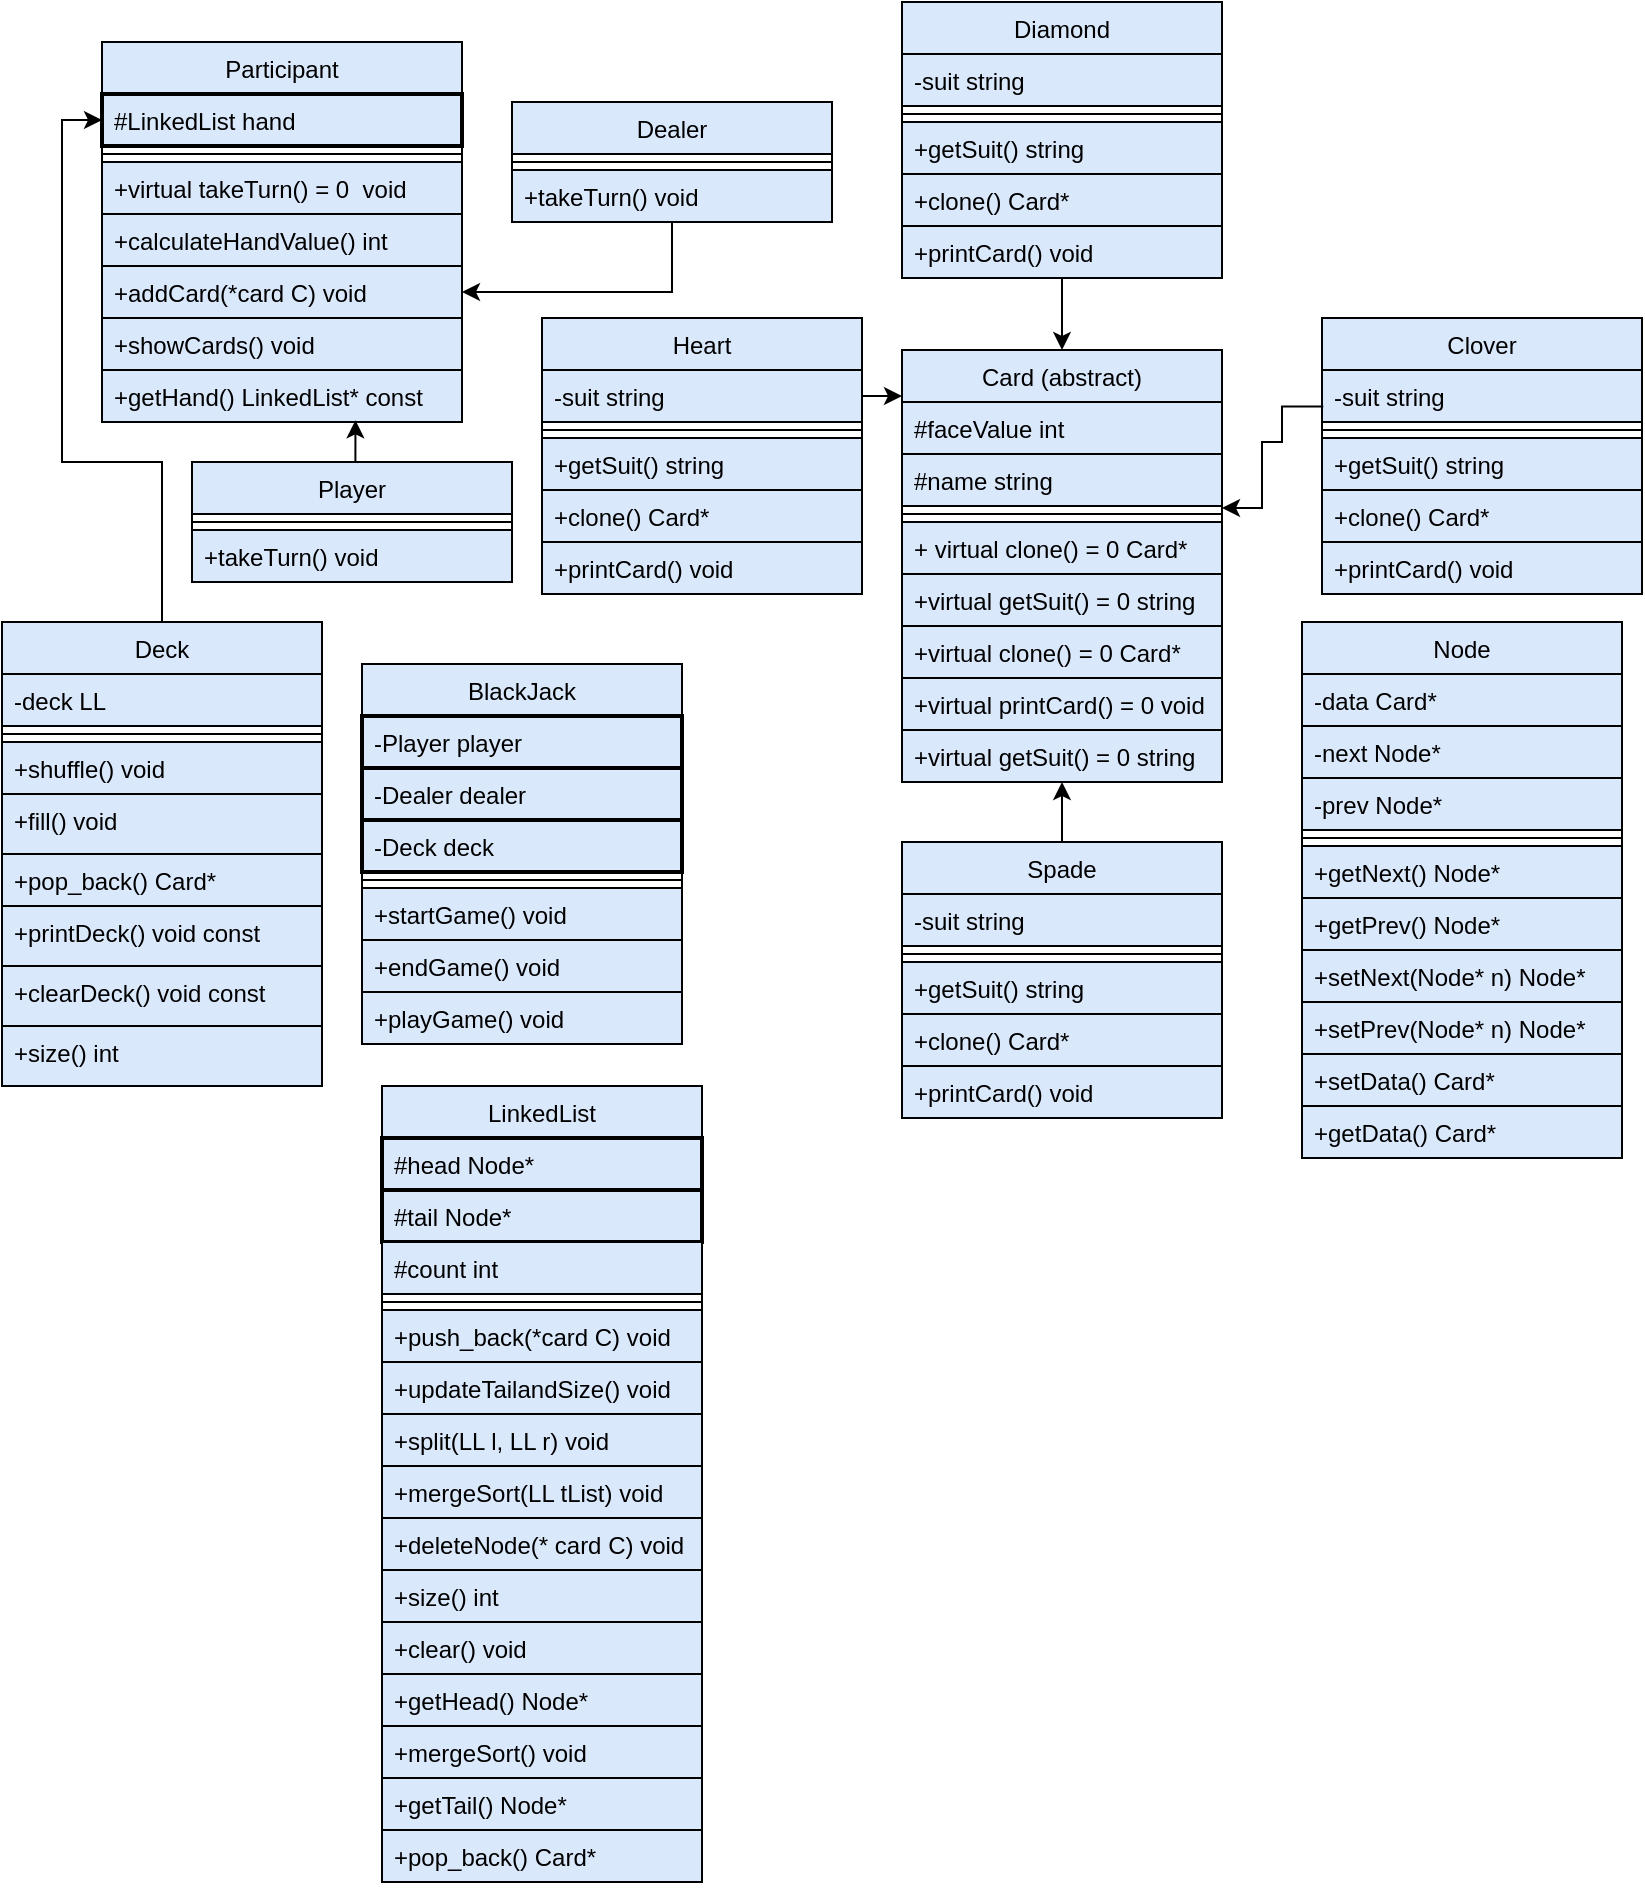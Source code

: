 <mxfile version="26.2.15">
  <diagram name="Page-1" id="WkB5He17E8ziCNAKNbA3">
    <mxGraphModel dx="1004" dy="651" grid="1" gridSize="10" guides="1" tooltips="1" connect="1" arrows="1" fold="1" page="1" pageScale="1" pageWidth="850" pageHeight="1100" math="0" shadow="0">
      <root>
        <mxCell id="0" />
        <mxCell id="1" parent="0" />
        <mxCell id="HC3jhetJVY9kxmaRfPol-1" value="Card (abstract)" style="swimlane;fontStyle=0;align=center;verticalAlign=top;childLayout=stackLayout;horizontal=1;startSize=26;horizontalStack=0;resizeParent=1;resizeLast=0;collapsible=1;marginBottom=0;rounded=0;shadow=0;strokeWidth=1;fillColor=#dae8fc;strokeColor=#000000;" parent="1" vertex="1">
          <mxGeometry x="460" y="184" width="160" height="216" as="geometry">
            <mxRectangle x="460" y="140" width="160" height="26" as="alternateBounds" />
          </mxGeometry>
        </mxCell>
        <mxCell id="HC3jhetJVY9kxmaRfPol-2" value="#faceValue int" style="text;align=left;verticalAlign=top;spacingLeft=4;spacingRight=4;overflow=hidden;rotatable=0;points=[[0,0.5],[1,0.5]];portConstraint=eastwest;fillColor=#dae8fc;strokeColor=#000000;" parent="HC3jhetJVY9kxmaRfPol-1" vertex="1">
          <mxGeometry y="26" width="160" height="26" as="geometry" />
        </mxCell>
        <mxCell id="HC3jhetJVY9kxmaRfPol-3" value="#name string" style="text;align=left;verticalAlign=top;spacingLeft=4;spacingRight=4;overflow=hidden;rotatable=0;points=[[0,0.5],[1,0.5]];portConstraint=eastwest;fillColor=#dae8fc;strokeColor=#000000;" parent="HC3jhetJVY9kxmaRfPol-1" vertex="1">
          <mxGeometry y="52" width="160" height="26" as="geometry" />
        </mxCell>
        <mxCell id="HC3jhetJVY9kxmaRfPol-4" value="" style="line;html=1;strokeWidth=1;align=left;verticalAlign=middle;spacingTop=-1;spacingLeft=3;spacingRight=3;rotatable=0;labelPosition=right;points=[];portConstraint=eastwest;fillColor=#dae8fc;strokeColor=#000000;" parent="HC3jhetJVY9kxmaRfPol-1" vertex="1">
          <mxGeometry y="78" width="160" height="8" as="geometry" />
        </mxCell>
        <mxCell id="HC3jhetJVY9kxmaRfPol-5" value="+ virtual clone() = 0 Card*" style="text;align=left;verticalAlign=top;spacingLeft=4;spacingRight=4;overflow=hidden;rotatable=0;points=[[0,0.5],[1,0.5]];portConstraint=eastwest;fontStyle=0;fillColor=#dae8fc;strokeColor=#000000;" parent="HC3jhetJVY9kxmaRfPol-1" vertex="1">
          <mxGeometry y="86" width="160" height="26" as="geometry" />
        </mxCell>
        <mxCell id="HC3jhetJVY9kxmaRfPol-6" value="+virtual getSuit() = 0 string" style="text;align=left;verticalAlign=top;spacingLeft=4;spacingRight=4;overflow=hidden;rotatable=0;points=[[0,0.5],[1,0.5]];portConstraint=eastwest;fillColor=#dae8fc;strokeColor=#000000;" parent="HC3jhetJVY9kxmaRfPol-1" vertex="1">
          <mxGeometry y="112" width="160" height="26" as="geometry" />
        </mxCell>
        <mxCell id="VrM8jzCMI9ERID8hdB8--4" value="+virtual clone() = 0 Card* " style="text;align=left;verticalAlign=top;spacingLeft=4;spacingRight=4;overflow=hidden;rotatable=0;points=[[0,0.5],[1,0.5]];portConstraint=eastwest;fillColor=#dae8fc;strokeColor=#000000;" vertex="1" parent="HC3jhetJVY9kxmaRfPol-1">
          <mxGeometry y="138" width="160" height="26" as="geometry" />
        </mxCell>
        <mxCell id="VrM8jzCMI9ERID8hdB8--6" value="+virtual printCard() = 0 void" style="text;align=left;verticalAlign=top;spacingLeft=4;spacingRight=4;overflow=hidden;rotatable=0;points=[[0,0.5],[1,0.5]];portConstraint=eastwest;fillColor=#dae8fc;strokeColor=#000000;" vertex="1" parent="HC3jhetJVY9kxmaRfPol-1">
          <mxGeometry y="164" width="160" height="26" as="geometry" />
        </mxCell>
        <mxCell id="VrM8jzCMI9ERID8hdB8--5" value="+virtual getSuit() = 0 string" style="text;align=left;verticalAlign=top;spacingLeft=4;spacingRight=4;overflow=hidden;rotatable=0;points=[[0,0.5],[1,0.5]];portConstraint=eastwest;fillColor=#dae8fc;strokeColor=#000000;" vertex="1" parent="HC3jhetJVY9kxmaRfPol-1">
          <mxGeometry y="190" width="160" height="26" as="geometry" />
        </mxCell>
        <mxCell id="HC3jhetJVY9kxmaRfPol-7" style="edgeStyle=orthogonalEdgeStyle;rounded=0;orthogonalLoop=1;jettySize=auto;html=1;exitX=0.5;exitY=0;exitDx=0;exitDy=0;entryX=0.5;entryY=1;entryDx=0;entryDy=0;fillColor=#dae8fc;strokeColor=#000000;" parent="1" source="HC3jhetJVY9kxmaRfPol-8" target="HC3jhetJVY9kxmaRfPol-1" edge="1">
          <mxGeometry relative="1" as="geometry" />
        </mxCell>
        <mxCell id="HC3jhetJVY9kxmaRfPol-8" value="Spade" style="swimlane;fontStyle=0;align=center;verticalAlign=top;childLayout=stackLayout;horizontal=1;startSize=26;horizontalStack=0;resizeParent=1;resizeLast=0;collapsible=1;marginBottom=0;rounded=0;shadow=0;strokeWidth=1;fillColor=#dae8fc;strokeColor=#000000;" parent="1" vertex="1">
          <mxGeometry x="460" y="430" width="160" height="138" as="geometry">
            <mxRectangle x="460" y="494" width="160" height="26" as="alternateBounds" />
          </mxGeometry>
        </mxCell>
        <mxCell id="HC3jhetJVY9kxmaRfPol-9" value="-suit string" style="text;align=left;verticalAlign=top;spacingLeft=4;spacingRight=4;overflow=hidden;rotatable=0;points=[[0,0.5],[1,0.5]];portConstraint=eastwest;fillColor=#dae8fc;strokeColor=#000000;" parent="HC3jhetJVY9kxmaRfPol-8" vertex="1">
          <mxGeometry y="26" width="160" height="26" as="geometry" />
        </mxCell>
        <mxCell id="HC3jhetJVY9kxmaRfPol-10" value="" style="line;html=1;strokeWidth=1;align=left;verticalAlign=middle;spacingTop=-1;spacingLeft=3;spacingRight=3;rotatable=0;labelPosition=right;points=[];portConstraint=eastwest;fillColor=#dae8fc;strokeColor=#000000;" parent="HC3jhetJVY9kxmaRfPol-8" vertex="1">
          <mxGeometry y="52" width="160" height="8" as="geometry" />
        </mxCell>
        <mxCell id="HC3jhetJVY9kxmaRfPol-11" value="+getSuit() string" style="text;align=left;verticalAlign=top;spacingLeft=4;spacingRight=4;overflow=hidden;rotatable=0;points=[[0,0.5],[1,0.5]];portConstraint=eastwest;fontStyle=0;fillColor=#dae8fc;strokeColor=#000000;" parent="HC3jhetJVY9kxmaRfPol-8" vertex="1">
          <mxGeometry y="60" width="160" height="26" as="geometry" />
        </mxCell>
        <mxCell id="HC3jhetJVY9kxmaRfPol-82" value="+clone() Card*" style="text;align=left;verticalAlign=top;spacingLeft=4;spacingRight=4;overflow=hidden;rotatable=0;points=[[0,0.5],[1,0.5]];portConstraint=eastwest;fontStyle=0;fillColor=#dae8fc;strokeColor=#000000;" parent="HC3jhetJVY9kxmaRfPol-8" vertex="1">
          <mxGeometry y="86" width="160" height="26" as="geometry" />
        </mxCell>
        <mxCell id="VrM8jzCMI9ERID8hdB8--10" value="+printCard() void" style="text;align=left;verticalAlign=top;spacingLeft=4;spacingRight=4;overflow=hidden;rotatable=0;points=[[0,0.5],[1,0.5]];portConstraint=eastwest;fontStyle=0;fillColor=#dae8fc;strokeColor=#000000;" vertex="1" parent="HC3jhetJVY9kxmaRfPol-8">
          <mxGeometry y="112" width="160" height="26" as="geometry" />
        </mxCell>
        <mxCell id="HC3jhetJVY9kxmaRfPol-12" value="Heart" style="swimlane;fontStyle=0;align=center;verticalAlign=top;childLayout=stackLayout;horizontal=1;startSize=26;horizontalStack=0;resizeParent=1;resizeLast=0;collapsible=1;marginBottom=0;rounded=0;shadow=0;strokeWidth=1;fillColor=#dae8fc;strokeColor=#000000;" parent="1" vertex="1">
          <mxGeometry x="280" y="168" width="160" height="138" as="geometry">
            <mxRectangle x="280" y="168" width="160" height="26" as="alternateBounds" />
          </mxGeometry>
        </mxCell>
        <mxCell id="HC3jhetJVY9kxmaRfPol-13" style="edgeStyle=orthogonalEdgeStyle;rounded=0;orthogonalLoop=1;jettySize=auto;html=1;exitX=1;exitY=0.5;exitDx=0;exitDy=0;fillColor=#dae8fc;strokeColor=#000000;" parent="HC3jhetJVY9kxmaRfPol-12" source="HC3jhetJVY9kxmaRfPol-14" edge="1">
          <mxGeometry relative="1" as="geometry">
            <mxPoint x="180.0" y="38.917" as="targetPoint" />
          </mxGeometry>
        </mxCell>
        <mxCell id="HC3jhetJVY9kxmaRfPol-14" value="-suit string" style="text;align=left;verticalAlign=top;spacingLeft=4;spacingRight=4;overflow=hidden;rotatable=0;points=[[0,0.5],[1,0.5]];portConstraint=eastwest;fillColor=#dae8fc;strokeColor=#000000;" parent="HC3jhetJVY9kxmaRfPol-12" vertex="1">
          <mxGeometry y="26" width="160" height="26" as="geometry" />
        </mxCell>
        <mxCell id="HC3jhetJVY9kxmaRfPol-15" value="" style="line;html=1;strokeWidth=1;align=left;verticalAlign=middle;spacingTop=-1;spacingLeft=3;spacingRight=3;rotatable=0;labelPosition=right;points=[];portConstraint=eastwest;fillColor=#dae8fc;strokeColor=#000000;" parent="HC3jhetJVY9kxmaRfPol-12" vertex="1">
          <mxGeometry y="52" width="160" height="8" as="geometry" />
        </mxCell>
        <mxCell id="HC3jhetJVY9kxmaRfPol-16" value="+getSuit() string" style="text;align=left;verticalAlign=top;spacingLeft=4;spacingRight=4;overflow=hidden;rotatable=0;points=[[0,0.5],[1,0.5]];portConstraint=eastwest;fontStyle=0;fillColor=#dae8fc;strokeColor=#000000;" parent="HC3jhetJVY9kxmaRfPol-12" vertex="1">
          <mxGeometry y="60" width="160" height="26" as="geometry" />
        </mxCell>
        <mxCell id="HC3jhetJVY9kxmaRfPol-17" value="+clone() Card*" style="text;align=left;verticalAlign=top;spacingLeft=4;spacingRight=4;overflow=hidden;rotatable=0;points=[[0,0.5],[1,0.5]];portConstraint=eastwest;fontStyle=0;fillColor=#dae8fc;strokeColor=#000000;" parent="HC3jhetJVY9kxmaRfPol-12" vertex="1">
          <mxGeometry y="86" width="160" height="26" as="geometry" />
        </mxCell>
        <mxCell id="VrM8jzCMI9ERID8hdB8--9" value="+printCard() void" style="text;align=left;verticalAlign=top;spacingLeft=4;spacingRight=4;overflow=hidden;rotatable=0;points=[[0,0.5],[1,0.5]];portConstraint=eastwest;fontStyle=0;fillColor=#dae8fc;strokeColor=#000000;" vertex="1" parent="HC3jhetJVY9kxmaRfPol-12">
          <mxGeometry y="112" width="160" height="26" as="geometry" />
        </mxCell>
        <mxCell id="HC3jhetJVY9kxmaRfPol-18" value="Clover" style="swimlane;fontStyle=0;align=center;verticalAlign=top;childLayout=stackLayout;horizontal=1;startSize=26;horizontalStack=0;resizeParent=1;resizeLast=0;collapsible=1;marginBottom=0;rounded=0;shadow=0;strokeWidth=1;fillColor=#dae8fc;strokeColor=#000000;" parent="1" vertex="1">
          <mxGeometry x="670" y="168" width="160" height="138" as="geometry">
            <mxRectangle x="670" y="168" width="160" height="26" as="alternateBounds" />
          </mxGeometry>
        </mxCell>
        <mxCell id="HC3jhetJVY9kxmaRfPol-19" value="-suit string" style="text;align=left;verticalAlign=top;spacingLeft=4;spacingRight=4;overflow=hidden;rotatable=0;points=[[0,0.5],[1,0.5]];portConstraint=eastwest;fillColor=#dae8fc;strokeColor=#000000;" parent="HC3jhetJVY9kxmaRfPol-18" vertex="1">
          <mxGeometry y="26" width="160" height="26" as="geometry" />
        </mxCell>
        <mxCell id="HC3jhetJVY9kxmaRfPol-20" value="" style="line;html=1;strokeWidth=1;align=left;verticalAlign=middle;spacingTop=-1;spacingLeft=3;spacingRight=3;rotatable=0;labelPosition=right;points=[];portConstraint=eastwest;fillColor=#dae8fc;strokeColor=#000000;" parent="HC3jhetJVY9kxmaRfPol-18" vertex="1">
          <mxGeometry y="52" width="160" height="8" as="geometry" />
        </mxCell>
        <mxCell id="HC3jhetJVY9kxmaRfPol-21" value="+getSuit() string" style="text;align=left;verticalAlign=top;spacingLeft=4;spacingRight=4;overflow=hidden;rotatable=0;points=[[0,0.5],[1,0.5]];portConstraint=eastwest;fontStyle=0;fillColor=#dae8fc;strokeColor=#000000;" parent="HC3jhetJVY9kxmaRfPol-18" vertex="1">
          <mxGeometry y="60" width="160" height="26" as="geometry" />
        </mxCell>
        <mxCell id="HC3jhetJVY9kxmaRfPol-81" value="+clone() Card*" style="text;align=left;verticalAlign=top;spacingLeft=4;spacingRight=4;overflow=hidden;rotatable=0;points=[[0,0.5],[1,0.5]];portConstraint=eastwest;fontStyle=0;fillColor=#dae8fc;strokeColor=#000000;" parent="HC3jhetJVY9kxmaRfPol-18" vertex="1">
          <mxGeometry y="86" width="160" height="26" as="geometry" />
        </mxCell>
        <mxCell id="VrM8jzCMI9ERID8hdB8--7" value="+printCard() void" style="text;align=left;verticalAlign=top;spacingLeft=4;spacingRight=4;overflow=hidden;rotatable=0;points=[[0,0.5],[1,0.5]];portConstraint=eastwest;fontStyle=0;fillColor=#dae8fc;strokeColor=#000000;" vertex="1" parent="HC3jhetJVY9kxmaRfPol-18">
          <mxGeometry y="112" width="160" height="26" as="geometry" />
        </mxCell>
        <mxCell id="HC3jhetJVY9kxmaRfPol-22" style="edgeStyle=orthogonalEdgeStyle;rounded=0;orthogonalLoop=1;jettySize=auto;html=1;exitX=0.5;exitY=1;exitDx=0;exitDy=0;entryX=0.5;entryY=0;entryDx=0;entryDy=0;fillColor=#dae8fc;strokeColor=#000000;" parent="1" source="HC3jhetJVY9kxmaRfPol-23" target="HC3jhetJVY9kxmaRfPol-1" edge="1">
          <mxGeometry relative="1" as="geometry" />
        </mxCell>
        <mxCell id="HC3jhetJVY9kxmaRfPol-23" value="Diamond" style="swimlane;fontStyle=0;align=center;verticalAlign=top;childLayout=stackLayout;horizontal=1;startSize=26;horizontalStack=0;resizeParent=1;resizeLast=0;collapsible=1;marginBottom=0;rounded=0;shadow=0;strokeWidth=1;fillColor=#dae8fc;strokeColor=#000000;" parent="1" vertex="1">
          <mxGeometry x="460" y="10" width="160" height="138" as="geometry">
            <mxRectangle x="130" y="380" width="160" height="26" as="alternateBounds" />
          </mxGeometry>
        </mxCell>
        <mxCell id="HC3jhetJVY9kxmaRfPol-24" value="-suit string" style="text;align=left;verticalAlign=top;spacingLeft=4;spacingRight=4;overflow=hidden;rotatable=0;points=[[0,0.5],[1,0.5]];portConstraint=eastwest;fillColor=#dae8fc;strokeColor=#000000;" parent="HC3jhetJVY9kxmaRfPol-23" vertex="1">
          <mxGeometry y="26" width="160" height="26" as="geometry" />
        </mxCell>
        <mxCell id="HC3jhetJVY9kxmaRfPol-25" value="" style="line;html=1;strokeWidth=1;align=left;verticalAlign=middle;spacingTop=-1;spacingLeft=3;spacingRight=3;rotatable=0;labelPosition=right;points=[];portConstraint=eastwest;fillColor=#dae8fc;strokeColor=#000000;" parent="HC3jhetJVY9kxmaRfPol-23" vertex="1">
          <mxGeometry y="52" width="160" height="8" as="geometry" />
        </mxCell>
        <mxCell id="HC3jhetJVY9kxmaRfPol-26" value="+getSuit() string" style="text;align=left;verticalAlign=top;spacingLeft=4;spacingRight=4;overflow=hidden;rotatable=0;points=[[0,0.5],[1,0.5]];portConstraint=eastwest;fontStyle=0;fillColor=#dae8fc;strokeColor=#000000;" parent="HC3jhetJVY9kxmaRfPol-23" vertex="1">
          <mxGeometry y="60" width="160" height="26" as="geometry" />
        </mxCell>
        <mxCell id="HC3jhetJVY9kxmaRfPol-83" value="+clone() Card*" style="text;align=left;verticalAlign=top;spacingLeft=4;spacingRight=4;overflow=hidden;rotatable=0;points=[[0,0.5],[1,0.5]];portConstraint=eastwest;fontStyle=0;fillColor=#dae8fc;strokeColor=#000000;" parent="HC3jhetJVY9kxmaRfPol-23" vertex="1">
          <mxGeometry y="86" width="160" height="26" as="geometry" />
        </mxCell>
        <mxCell id="VrM8jzCMI9ERID8hdB8--8" value="+printCard() void" style="text;align=left;verticalAlign=top;spacingLeft=4;spacingRight=4;overflow=hidden;rotatable=0;points=[[0,0.5],[1,0.5]];portConstraint=eastwest;fontStyle=0;fillColor=#dae8fc;strokeColor=#000000;" vertex="1" parent="HC3jhetJVY9kxmaRfPol-23">
          <mxGeometry y="112" width="160" height="26" as="geometry" />
        </mxCell>
        <mxCell id="HC3jhetJVY9kxmaRfPol-27" style="edgeStyle=orthogonalEdgeStyle;rounded=0;orthogonalLoop=1;jettySize=auto;html=1;entryX=1;entryY=0.125;entryDx=0;entryDy=0;entryPerimeter=0;fillColor=#dae8fc;strokeColor=#000000;exitX=0.004;exitY=0.702;exitDx=0;exitDy=0;exitPerimeter=0;" parent="1" source="HC3jhetJVY9kxmaRfPol-19" target="HC3jhetJVY9kxmaRfPol-4" edge="1">
          <mxGeometry relative="1" as="geometry">
            <Array as="points">
              <mxPoint x="650" y="212" />
              <mxPoint x="650" y="230" />
              <mxPoint x="640" y="230" />
              <mxPoint x="640" y="263" />
            </Array>
          </mxGeometry>
        </mxCell>
        <mxCell id="HC3jhetJVY9kxmaRfPol-28" value="Node" style="swimlane;fontStyle=0;align=center;verticalAlign=top;childLayout=stackLayout;horizontal=1;startSize=26;horizontalStack=0;resizeParent=1;resizeLast=0;collapsible=1;marginBottom=0;rounded=0;shadow=0;strokeWidth=1;fillColor=#dae8fc;strokeColor=#000000;" parent="1" vertex="1">
          <mxGeometry x="660" y="320" width="160" height="268" as="geometry">
            <mxRectangle x="660" y="320" width="160" height="26" as="alternateBounds" />
          </mxGeometry>
        </mxCell>
        <mxCell id="HC3jhetJVY9kxmaRfPol-29" value="-data Card*" style="text;align=left;verticalAlign=top;spacingLeft=4;spacingRight=4;overflow=hidden;rotatable=0;points=[[0,0.5],[1,0.5]];portConstraint=eastwest;fillColor=#dae8fc;strokeColor=#000000;" parent="HC3jhetJVY9kxmaRfPol-28" vertex="1">
          <mxGeometry y="26" width="160" height="26" as="geometry" />
        </mxCell>
        <mxCell id="HC3jhetJVY9kxmaRfPol-30" value="-next Node*" style="text;align=left;verticalAlign=top;spacingLeft=4;spacingRight=4;overflow=hidden;rotatable=0;points=[[0,0.5],[1,0.5]];portConstraint=eastwest;fillColor=#dae8fc;strokeColor=#000000;" parent="HC3jhetJVY9kxmaRfPol-28" vertex="1">
          <mxGeometry y="52" width="160" height="26" as="geometry" />
        </mxCell>
        <mxCell id="HC3jhetJVY9kxmaRfPol-31" value="-prev Node*" style="text;align=left;verticalAlign=top;spacingLeft=4;spacingRight=4;overflow=hidden;rotatable=0;points=[[0,0.5],[1,0.5]];portConstraint=eastwest;fillColor=#dae8fc;strokeColor=#000000;" parent="HC3jhetJVY9kxmaRfPol-28" vertex="1">
          <mxGeometry y="78" width="160" height="26" as="geometry" />
        </mxCell>
        <mxCell id="HC3jhetJVY9kxmaRfPol-32" value="" style="line;html=1;strokeWidth=1;align=left;verticalAlign=middle;spacingTop=-1;spacingLeft=3;spacingRight=3;rotatable=0;labelPosition=right;points=[];portConstraint=eastwest;fillColor=#dae8fc;strokeColor=#000000;" parent="HC3jhetJVY9kxmaRfPol-28" vertex="1">
          <mxGeometry y="104" width="160" height="8" as="geometry" />
        </mxCell>
        <mxCell id="HC3jhetJVY9kxmaRfPol-33" value="+getNext() Node*" style="text;align=left;verticalAlign=top;spacingLeft=4;spacingRight=4;overflow=hidden;rotatable=0;points=[[0,0.5],[1,0.5]];portConstraint=eastwest;fontStyle=0;fillColor=#dae8fc;strokeColor=#000000;" parent="HC3jhetJVY9kxmaRfPol-28" vertex="1">
          <mxGeometry y="112" width="160" height="26" as="geometry" />
        </mxCell>
        <mxCell id="HC3jhetJVY9kxmaRfPol-34" value="+getPrev() Node*" style="text;align=left;verticalAlign=top;spacingLeft=4;spacingRight=4;overflow=hidden;rotatable=0;points=[[0,0.5],[1,0.5]];portConstraint=eastwest;fontStyle=0;fillColor=#dae8fc;strokeColor=#000000;" parent="HC3jhetJVY9kxmaRfPol-28" vertex="1">
          <mxGeometry y="138" width="160" height="26" as="geometry" />
        </mxCell>
        <mxCell id="HC3jhetJVY9kxmaRfPol-35" value="+setNext(Node* n) Node*" style="text;align=left;verticalAlign=top;spacingLeft=4;spacingRight=4;overflow=hidden;rotatable=0;points=[[0,0.5],[1,0.5]];portConstraint=eastwest;fontStyle=0;fillColor=#dae8fc;strokeColor=#000000;" parent="HC3jhetJVY9kxmaRfPol-28" vertex="1">
          <mxGeometry y="164" width="160" height="26" as="geometry" />
        </mxCell>
        <mxCell id="HC3jhetJVY9kxmaRfPol-36" value="+setPrev(Node* n) Node*" style="text;align=left;verticalAlign=top;spacingLeft=4;spacingRight=4;overflow=hidden;rotatable=0;points=[[0,0.5],[1,0.5]];portConstraint=eastwest;fontStyle=0;fillColor=#dae8fc;strokeColor=#000000;" parent="HC3jhetJVY9kxmaRfPol-28" vertex="1">
          <mxGeometry y="190" width="160" height="26" as="geometry" />
        </mxCell>
        <mxCell id="HC3jhetJVY9kxmaRfPol-85" value="+setData() Card*" style="text;align=left;verticalAlign=top;spacingLeft=4;spacingRight=4;overflow=hidden;rotatable=0;points=[[0,0.5],[1,0.5]];portConstraint=eastwest;fontStyle=0;fillColor=#dae8fc;strokeColor=#000000;" parent="HC3jhetJVY9kxmaRfPol-28" vertex="1">
          <mxGeometry y="216" width="160" height="26" as="geometry" />
        </mxCell>
        <mxCell id="HC3jhetJVY9kxmaRfPol-84" value="+getData() Card*" style="text;align=left;verticalAlign=top;spacingLeft=4;spacingRight=4;overflow=hidden;rotatable=0;points=[[0,0.5],[1,0.5]];portConstraint=eastwest;fontStyle=0;fillColor=#dae8fc;strokeColor=#000000;" parent="HC3jhetJVY9kxmaRfPol-28" vertex="1">
          <mxGeometry y="242" width="160" height="26" as="geometry" />
        </mxCell>
        <mxCell id="HC3jhetJVY9kxmaRfPol-37" value="Participant" style="swimlane;fontStyle=0;align=center;verticalAlign=top;childLayout=stackLayout;horizontal=1;startSize=26;horizontalStack=0;resizeParent=1;resizeLast=0;collapsible=1;marginBottom=0;rounded=0;shadow=0;strokeWidth=1;fillColor=#dae8fc;strokeColor=#000000;" parent="1" vertex="1">
          <mxGeometry x="60" y="30" width="180" height="190" as="geometry">
            <mxRectangle x="60" y="30" width="160" height="26" as="alternateBounds" />
          </mxGeometry>
        </mxCell>
        <mxCell id="HC3jhetJVY9kxmaRfPol-38" value="#LinkedList hand" style="text;align=left;verticalAlign=top;spacingLeft=4;spacingRight=4;overflow=hidden;rotatable=0;points=[[0,0.5],[1,0.5]];portConstraint=eastwest;strokeWidth=2;fillColor=#dae8fc;strokeColor=#000000;" parent="HC3jhetJVY9kxmaRfPol-37" vertex="1">
          <mxGeometry y="26" width="180" height="26" as="geometry" />
        </mxCell>
        <mxCell id="HC3jhetJVY9kxmaRfPol-39" value="" style="line;html=1;strokeWidth=1;align=left;verticalAlign=middle;spacingTop=-1;spacingLeft=3;spacingRight=3;rotatable=0;labelPosition=right;points=[];portConstraint=eastwest;fillColor=#dae8fc;strokeColor=#000000;" parent="HC3jhetJVY9kxmaRfPol-37" vertex="1">
          <mxGeometry y="52" width="180" height="8" as="geometry" />
        </mxCell>
        <mxCell id="HC3jhetJVY9kxmaRfPol-40" value="+virtual takeTurn() = 0  void" style="text;align=left;verticalAlign=top;spacingLeft=4;spacingRight=4;overflow=hidden;rotatable=0;points=[[0,0.5],[1,0.5]];portConstraint=eastwest;fontStyle=0;fillColor=#dae8fc;strokeColor=#000000;" parent="HC3jhetJVY9kxmaRfPol-37" vertex="1">
          <mxGeometry y="60" width="180" height="26" as="geometry" />
        </mxCell>
        <mxCell id="HC3jhetJVY9kxmaRfPol-41" value="+calculateHandValue() int " style="text;align=left;verticalAlign=top;spacingLeft=4;spacingRight=4;overflow=hidden;rotatable=0;points=[[0,0.5],[1,0.5]];portConstraint=eastwest;fontStyle=0;fillColor=#dae8fc;strokeColor=#000000;" parent="HC3jhetJVY9kxmaRfPol-37" vertex="1">
          <mxGeometry y="86" width="180" height="26" as="geometry" />
        </mxCell>
        <mxCell id="HC3jhetJVY9kxmaRfPol-42" value="+addCard(*card C) void " style="text;align=left;verticalAlign=top;spacingLeft=4;spacingRight=4;overflow=hidden;rotatable=0;points=[[0,0.5],[1,0.5]];portConstraint=eastwest;fontStyle=0;fillColor=#dae8fc;strokeColor=#000000;" parent="HC3jhetJVY9kxmaRfPol-37" vertex="1">
          <mxGeometry y="112" width="180" height="26" as="geometry" />
        </mxCell>
        <mxCell id="HC3jhetJVY9kxmaRfPol-43" value="+showCards() void" style="text;align=left;verticalAlign=top;spacingLeft=4;spacingRight=4;overflow=hidden;rotatable=0;points=[[0,0.5],[1,0.5]];portConstraint=eastwest;fontStyle=0;fillColor=#dae8fc;strokeColor=#000000;" parent="HC3jhetJVY9kxmaRfPol-37" vertex="1">
          <mxGeometry y="138" width="180" height="26" as="geometry" />
        </mxCell>
        <mxCell id="HC3jhetJVY9kxmaRfPol-44" value="+getHand() LinkedList* const" style="text;align=left;verticalAlign=top;spacingLeft=4;spacingRight=4;overflow=hidden;rotatable=0;points=[[0,0.5],[1,0.5]];portConstraint=eastwest;fontStyle=0;fillColor=#dae8fc;strokeColor=#000000;" parent="HC3jhetJVY9kxmaRfPol-37" vertex="1">
          <mxGeometry y="164" width="180" height="26" as="geometry" />
        </mxCell>
        <mxCell id="HC3jhetJVY9kxmaRfPol-45" value="Player" style="swimlane;fontStyle=0;align=center;verticalAlign=top;childLayout=stackLayout;horizontal=1;startSize=26;horizontalStack=0;resizeParent=1;resizeLast=0;collapsible=1;marginBottom=0;rounded=0;shadow=0;strokeWidth=1;fillColor=#dae8fc;strokeColor=#000000;" parent="1" vertex="1">
          <mxGeometry x="105" y="240" width="160" height="60" as="geometry">
            <mxRectangle x="130" y="380" width="160" height="26" as="alternateBounds" />
          </mxGeometry>
        </mxCell>
        <mxCell id="HC3jhetJVY9kxmaRfPol-46" value="" style="line;html=1;strokeWidth=1;align=left;verticalAlign=middle;spacingTop=-1;spacingLeft=3;spacingRight=3;rotatable=0;labelPosition=right;points=[];portConstraint=eastwest;fillColor=#dae8fc;strokeColor=#000000;" parent="HC3jhetJVY9kxmaRfPol-45" vertex="1">
          <mxGeometry y="26" width="160" height="8" as="geometry" />
        </mxCell>
        <mxCell id="HC3jhetJVY9kxmaRfPol-47" value="+takeTurn() void" style="text;align=left;verticalAlign=top;spacingLeft=4;spacingRight=4;overflow=hidden;rotatable=0;points=[[0,0.5],[1,0.5]];portConstraint=eastwest;fontStyle=0;fillColor=#dae8fc;strokeColor=#000000;" parent="HC3jhetJVY9kxmaRfPol-45" vertex="1">
          <mxGeometry y="34" width="160" height="26" as="geometry" />
        </mxCell>
        <mxCell id="HC3jhetJVY9kxmaRfPol-48" value="Dealer" style="swimlane;fontStyle=0;align=center;verticalAlign=top;childLayout=stackLayout;horizontal=1;startSize=26;horizontalStack=0;resizeParent=1;resizeLast=0;collapsible=1;marginBottom=0;rounded=0;shadow=0;strokeWidth=1;fillColor=#dae8fc;strokeColor=#000000;" parent="1" vertex="1">
          <mxGeometry x="265" y="60" width="160" height="60" as="geometry">
            <mxRectangle x="130" y="380" width="160" height="26" as="alternateBounds" />
          </mxGeometry>
        </mxCell>
        <mxCell id="HC3jhetJVY9kxmaRfPol-49" value="" style="line;html=1;strokeWidth=1;align=left;verticalAlign=middle;spacingTop=-1;spacingLeft=3;spacingRight=3;rotatable=0;labelPosition=right;points=[];portConstraint=eastwest;fillColor=#dae8fc;strokeColor=#000000;" parent="HC3jhetJVY9kxmaRfPol-48" vertex="1">
          <mxGeometry y="26" width="160" height="8" as="geometry" />
        </mxCell>
        <mxCell id="HC3jhetJVY9kxmaRfPol-50" value="+takeTurn() void" style="text;align=left;verticalAlign=top;spacingLeft=4;spacingRight=4;overflow=hidden;rotatable=0;points=[[0,0.5],[1,0.5]];portConstraint=eastwest;fontStyle=0;fillColor=#dae8fc;strokeColor=#000000;" parent="HC3jhetJVY9kxmaRfPol-48" vertex="1">
          <mxGeometry y="34" width="160" height="26" as="geometry" />
        </mxCell>
        <mxCell id="HC3jhetJVY9kxmaRfPol-51" style="edgeStyle=orthogonalEdgeStyle;rounded=0;orthogonalLoop=1;jettySize=auto;html=1;exitX=0.5;exitY=0;exitDx=0;exitDy=0;entryX=0.704;entryY=0.967;entryDx=0;entryDy=0;entryPerimeter=0;fillColor=#dae8fc;strokeColor=#000000;" parent="1" source="HC3jhetJVY9kxmaRfPol-45" target="HC3jhetJVY9kxmaRfPol-44" edge="1">
          <mxGeometry relative="1" as="geometry" />
        </mxCell>
        <mxCell id="HC3jhetJVY9kxmaRfPol-52" style="edgeStyle=orthogonalEdgeStyle;rounded=0;orthogonalLoop=1;jettySize=auto;html=1;entryX=1;entryY=0.5;entryDx=0;entryDy=0;fillColor=#dae8fc;strokeColor=#000000;" parent="1" source="HC3jhetJVY9kxmaRfPol-48" target="HC3jhetJVY9kxmaRfPol-42" edge="1">
          <mxGeometry relative="1" as="geometry" />
        </mxCell>
        <mxCell id="HC3jhetJVY9kxmaRfPol-53" value="LinkedList" style="swimlane;fontStyle=0;align=center;verticalAlign=top;childLayout=stackLayout;horizontal=1;startSize=26;horizontalStack=0;resizeParent=1;resizeLast=0;collapsible=1;marginBottom=0;rounded=0;shadow=0;strokeWidth=1;fillColor=#dae8fc;strokeColor=#000000;" parent="1" vertex="1">
          <mxGeometry x="200" y="552" width="160" height="398" as="geometry">
            <mxRectangle x="170" y="550" width="160" height="26" as="alternateBounds" />
          </mxGeometry>
        </mxCell>
        <mxCell id="HC3jhetJVY9kxmaRfPol-54" value="#head Node*" style="text;align=left;verticalAlign=top;spacingLeft=4;spacingRight=4;overflow=hidden;rotatable=0;points=[[0,0.5],[1,0.5]];portConstraint=eastwest;strokeWidth=2;fillColor=#dae8fc;strokeColor=#000000;" parent="HC3jhetJVY9kxmaRfPol-53" vertex="1">
          <mxGeometry y="26" width="160" height="26" as="geometry" />
        </mxCell>
        <mxCell id="HC3jhetJVY9kxmaRfPol-55" value="#tail Node*" style="text;align=left;verticalAlign=top;spacingLeft=4;spacingRight=4;overflow=hidden;rotatable=0;points=[[0,0.5],[1,0.5]];portConstraint=eastwest;strokeWidth=2;fillColor=#dae8fc;strokeColor=#000000;" parent="HC3jhetJVY9kxmaRfPol-53" vertex="1">
          <mxGeometry y="52" width="160" height="26" as="geometry" />
        </mxCell>
        <mxCell id="HC3jhetJVY9kxmaRfPol-56" value="#count int" style="text;align=left;verticalAlign=top;spacingLeft=4;spacingRight=4;overflow=hidden;rotatable=0;points=[[0,0.5],[1,0.5]];portConstraint=eastwest;fillColor=#dae8fc;strokeColor=#000000;" parent="HC3jhetJVY9kxmaRfPol-53" vertex="1">
          <mxGeometry y="78" width="160" height="26" as="geometry" />
        </mxCell>
        <mxCell id="HC3jhetJVY9kxmaRfPol-60" value="" style="line;html=1;strokeWidth=1;align=left;verticalAlign=middle;spacingTop=-1;spacingLeft=3;spacingRight=3;rotatable=0;labelPosition=right;points=[];portConstraint=eastwest;fillColor=#dae8fc;strokeColor=#000000;" parent="HC3jhetJVY9kxmaRfPol-53" vertex="1">
          <mxGeometry y="104" width="160" height="8" as="geometry" />
        </mxCell>
        <mxCell id="HC3jhetJVY9kxmaRfPol-61" value="+push_back(*card C) void" style="text;align=left;verticalAlign=top;spacingLeft=4;spacingRight=4;overflow=hidden;rotatable=0;points=[[0,0.5],[1,0.5]];portConstraint=eastwest;fontStyle=0;fillColor=#dae8fc;strokeColor=#000000;" parent="HC3jhetJVY9kxmaRfPol-53" vertex="1">
          <mxGeometry y="112" width="160" height="26" as="geometry" />
        </mxCell>
        <mxCell id="HC3jhetJVY9kxmaRfPol-58" value="+updateTailandSize() void" style="text;align=left;verticalAlign=top;spacingLeft=4;spacingRight=4;overflow=hidden;rotatable=0;points=[[0,0.5],[1,0.5]];portConstraint=eastwest;fillColor=#dae8fc;strokeColor=#000000;" parent="HC3jhetJVY9kxmaRfPol-53" vertex="1">
          <mxGeometry y="138" width="160" height="26" as="geometry" />
        </mxCell>
        <mxCell id="HC3jhetJVY9kxmaRfPol-57" value="+split(LL l, LL r) void" style="text;align=left;verticalAlign=top;spacingLeft=4;spacingRight=4;overflow=hidden;rotatable=0;points=[[0,0.5],[1,0.5]];portConstraint=eastwest;fillColor=#dae8fc;strokeColor=#000000;" parent="HC3jhetJVY9kxmaRfPol-53" vertex="1">
          <mxGeometry y="164" width="160" height="26" as="geometry" />
        </mxCell>
        <mxCell id="HC3jhetJVY9kxmaRfPol-59" value="+mergeSort(LL tList) void" style="text;align=left;verticalAlign=top;spacingLeft=4;spacingRight=4;overflow=hidden;rotatable=0;points=[[0,0.5],[1,0.5]];portConstraint=eastwest;fillColor=#dae8fc;strokeColor=#000000;" parent="HC3jhetJVY9kxmaRfPol-53" vertex="1">
          <mxGeometry y="190" width="160" height="26" as="geometry" />
        </mxCell>
        <mxCell id="HC3jhetJVY9kxmaRfPol-62" value="+deleteNode(* card C) void" style="text;align=left;verticalAlign=top;spacingLeft=4;spacingRight=4;overflow=hidden;rotatable=0;points=[[0,0.5],[1,0.5]];portConstraint=eastwest;fontStyle=0;fillColor=#dae8fc;strokeColor=#000000;" parent="HC3jhetJVY9kxmaRfPol-53" vertex="1">
          <mxGeometry y="216" width="160" height="26" as="geometry" />
        </mxCell>
        <mxCell id="HC3jhetJVY9kxmaRfPol-63" value="+size() int" style="text;align=left;verticalAlign=top;spacingLeft=4;spacingRight=4;overflow=hidden;rotatable=0;points=[[0,0.5],[1,0.5]];portConstraint=eastwest;fontStyle=0;fillColor=#dae8fc;strokeColor=#000000;" parent="HC3jhetJVY9kxmaRfPol-53" vertex="1">
          <mxGeometry y="242" width="160" height="26" as="geometry" />
        </mxCell>
        <mxCell id="HC3jhetJVY9kxmaRfPol-64" value="+clear() void" style="text;align=left;verticalAlign=top;spacingLeft=4;spacingRight=4;overflow=hidden;rotatable=0;points=[[0,0.5],[1,0.5]];portConstraint=eastwest;fontStyle=0;fillColor=#dae8fc;strokeColor=#000000;" parent="HC3jhetJVY9kxmaRfPol-53" vertex="1">
          <mxGeometry y="268" width="160" height="26" as="geometry" />
        </mxCell>
        <mxCell id="HC3jhetJVY9kxmaRfPol-65" value="+getHead() Node*" style="text;align=left;verticalAlign=top;spacingLeft=4;spacingRight=4;overflow=hidden;rotatable=0;points=[[0,0.5],[1,0.5]];portConstraint=eastwest;fontStyle=0;fillColor=#dae8fc;strokeColor=#000000;" parent="HC3jhetJVY9kxmaRfPol-53" vertex="1">
          <mxGeometry y="294" width="160" height="26" as="geometry" />
        </mxCell>
        <mxCell id="HC3jhetJVY9kxmaRfPol-86" value="+mergeSort() void" style="text;align=left;verticalAlign=top;spacingLeft=4;spacingRight=4;overflow=hidden;rotatable=0;points=[[0,0.5],[1,0.5]];portConstraint=eastwest;fillColor=#dae8fc;strokeColor=#000000;container=0;" parent="HC3jhetJVY9kxmaRfPol-53" vertex="1">
          <mxGeometry y="320" width="160" height="26" as="geometry" />
        </mxCell>
        <mxCell id="VrM8jzCMI9ERID8hdB8--11" value="+getTail() Node* " style="text;align=left;verticalAlign=top;spacingLeft=4;spacingRight=4;overflow=hidden;rotatable=0;points=[[0,0.5],[1,0.5]];portConstraint=eastwest;fontStyle=0;fillColor=#dae8fc;strokeColor=#000000;" vertex="1" parent="HC3jhetJVY9kxmaRfPol-53">
          <mxGeometry y="346" width="160" height="26" as="geometry" />
        </mxCell>
        <mxCell id="HC3jhetJVY9kxmaRfPol-66" value="+pop_back() Card*" style="text;align=left;verticalAlign=top;spacingLeft=4;spacingRight=4;overflow=hidden;rotatable=0;points=[[0,0.5],[1,0.5]];portConstraint=eastwest;fontStyle=0;fillColor=#dae8fc;strokeColor=#000000;" parent="HC3jhetJVY9kxmaRfPol-53" vertex="1">
          <mxGeometry y="372" width="160" height="26" as="geometry" />
        </mxCell>
        <mxCell id="HC3jhetJVY9kxmaRfPol-67" value="BlackJack" style="swimlane;fontStyle=0;align=center;verticalAlign=top;childLayout=stackLayout;horizontal=1;startSize=26;horizontalStack=0;resizeParent=1;resizeLast=0;collapsible=1;marginBottom=0;rounded=0;shadow=0;strokeWidth=1;fillColor=#dae8fc;strokeColor=#000000;" parent="1" vertex="1">
          <mxGeometry x="190" y="341" width="160" height="190" as="geometry">
            <mxRectangle x="220" y="480" width="160" height="26" as="alternateBounds" />
          </mxGeometry>
        </mxCell>
        <mxCell id="HC3jhetJVY9kxmaRfPol-68" value="-Player player" style="text;align=left;verticalAlign=top;spacingLeft=4;spacingRight=4;overflow=hidden;rotatable=0;points=[[0,0.5],[1,0.5]];portConstraint=eastwest;strokeWidth=2;fillColor=#dae8fc;strokeColor=#000000;" parent="HC3jhetJVY9kxmaRfPol-67" vertex="1">
          <mxGeometry y="26" width="160" height="26" as="geometry" />
        </mxCell>
        <mxCell id="HC3jhetJVY9kxmaRfPol-69" value="-Dealer dealer" style="text;align=left;verticalAlign=top;spacingLeft=4;spacingRight=4;overflow=hidden;rotatable=0;points=[[0,0.5],[1,0.5]];portConstraint=eastwest;strokeWidth=2;fillColor=#dae8fc;strokeColor=#000000;" parent="HC3jhetJVY9kxmaRfPol-67" vertex="1">
          <mxGeometry y="52" width="160" height="26" as="geometry" />
        </mxCell>
        <mxCell id="HC3jhetJVY9kxmaRfPol-70" value="-Deck deck" style="text;align=left;verticalAlign=top;spacingLeft=4;spacingRight=4;overflow=hidden;rotatable=0;points=[[0,0.5],[1,0.5]];portConstraint=eastwest;strokeWidth=2;fillColor=#dae8fc;strokeColor=#000000;" parent="HC3jhetJVY9kxmaRfPol-67" vertex="1">
          <mxGeometry y="78" width="160" height="26" as="geometry" />
        </mxCell>
        <mxCell id="HC3jhetJVY9kxmaRfPol-71" value="" style="line;html=1;strokeWidth=1;align=left;verticalAlign=middle;spacingTop=-1;spacingLeft=3;spacingRight=3;rotatable=0;labelPosition=right;points=[];portConstraint=eastwest;fillColor=#dae8fc;strokeColor=#000000;" parent="HC3jhetJVY9kxmaRfPol-67" vertex="1">
          <mxGeometry y="104" width="160" height="8" as="geometry" />
        </mxCell>
        <mxCell id="HC3jhetJVY9kxmaRfPol-72" value="+startGame() void" style="text;align=left;verticalAlign=top;spacingLeft=4;spacingRight=4;overflow=hidden;rotatable=0;points=[[0,0.5],[1,0.5]];portConstraint=eastwest;fontStyle=0;fillColor=#dae8fc;strokeColor=#000000;" parent="HC3jhetJVY9kxmaRfPol-67" vertex="1">
          <mxGeometry y="112" width="160" height="26" as="geometry" />
        </mxCell>
        <mxCell id="HC3jhetJVY9kxmaRfPol-73" value="+endGame() void" style="text;align=left;verticalAlign=top;spacingLeft=4;spacingRight=4;overflow=hidden;rotatable=0;points=[[0,0.5],[1,0.5]];portConstraint=eastwest;fontStyle=0;fillColor=#dae8fc;strokeColor=#000000;" parent="HC3jhetJVY9kxmaRfPol-67" vertex="1">
          <mxGeometry y="138" width="160" height="26" as="geometry" />
        </mxCell>
        <mxCell id="HC3jhetJVY9kxmaRfPol-88" value="+playGame() void" style="text;align=left;verticalAlign=top;spacingLeft=4;spacingRight=4;overflow=hidden;rotatable=0;points=[[0,0.5],[1,0.5]];portConstraint=eastwest;fillColor=#dae8fc;strokeColor=#000000;" parent="HC3jhetJVY9kxmaRfPol-67" vertex="1">
          <mxGeometry y="164" width="160" height="26" as="geometry" />
        </mxCell>
        <mxCell id="HC3jhetJVY9kxmaRfPol-74" value="Deck" style="swimlane;fontStyle=0;align=center;verticalAlign=top;childLayout=stackLayout;horizontal=1;startSize=26;horizontalStack=0;resizeParent=1;resizeLast=0;collapsible=1;marginBottom=0;rounded=0;shadow=0;strokeWidth=1;fillColor=#dae8fc;strokeColor=#000000;" parent="1" vertex="1">
          <mxGeometry x="10" y="320" width="160" height="232" as="geometry">
            <mxRectangle x="10" y="320" width="160" height="26" as="alternateBounds" />
          </mxGeometry>
        </mxCell>
        <mxCell id="HC3jhetJVY9kxmaRfPol-75" value="-deck LL" style="text;align=left;verticalAlign=top;spacingLeft=4;spacingRight=4;overflow=hidden;rotatable=0;points=[[0,0.5],[1,0.5]];portConstraint=eastwest;fillColor=#dae8fc;strokeColor=#000000;" parent="HC3jhetJVY9kxmaRfPol-74" vertex="1">
          <mxGeometry y="26" width="160" height="26" as="geometry" />
        </mxCell>
        <mxCell id="HC3jhetJVY9kxmaRfPol-76" value="" style="line;html=1;strokeWidth=1;align=left;verticalAlign=middle;spacingTop=-1;spacingLeft=3;spacingRight=3;rotatable=0;labelPosition=right;points=[];portConstraint=eastwest;fillColor=#dae8fc;strokeColor=#000000;" parent="HC3jhetJVY9kxmaRfPol-74" vertex="1">
          <mxGeometry y="52" width="160" height="8" as="geometry" />
        </mxCell>
        <mxCell id="HC3jhetJVY9kxmaRfPol-78" value="+shuffle() void" style="text;align=left;verticalAlign=top;spacingLeft=4;spacingRight=4;overflow=hidden;rotatable=0;points=[[0,0.5],[1,0.5]];portConstraint=eastwest;fontStyle=0;fillColor=#dae8fc;strokeColor=#000000;" parent="HC3jhetJVY9kxmaRfPol-74" vertex="1">
          <mxGeometry y="60" width="160" height="26" as="geometry" />
        </mxCell>
        <mxCell id="VrM8jzCMI9ERID8hdB8--1" value="+fill() void" style="text;align=left;verticalAlign=top;spacingLeft=4;spacingRight=4;overflow=hidden;rotatable=0;points=[[0,0.5],[1,0.5]];portConstraint=eastwest;fillColor=#dae8fc;strokeColor=#000000;" vertex="1" parent="HC3jhetJVY9kxmaRfPol-74">
          <mxGeometry y="86" width="160" height="30" as="geometry" />
        </mxCell>
        <mxCell id="HC3jhetJVY9kxmaRfPol-79" value="+pop_back() Card*" style="text;align=left;verticalAlign=top;spacingLeft=4;spacingRight=4;overflow=hidden;rotatable=0;points=[[0,0.5],[1,0.5]];portConstraint=eastwest;fontStyle=0;fillColor=#dae8fc;strokeColor=#000000;" parent="HC3jhetJVY9kxmaRfPol-74" vertex="1">
          <mxGeometry y="116" width="160" height="26" as="geometry" />
        </mxCell>
        <mxCell id="VrM8jzCMI9ERID8hdB8--3" value="+printDeck() void const" style="text;align=left;verticalAlign=top;spacingLeft=4;spacingRight=4;overflow=hidden;rotatable=0;points=[[0,0.5],[1,0.5]];portConstraint=eastwest;fillColor=#dae8fc;strokeColor=#000000;" vertex="1" parent="HC3jhetJVY9kxmaRfPol-74">
          <mxGeometry y="142" width="160" height="30" as="geometry" />
        </mxCell>
        <mxCell id="VrM8jzCMI9ERID8hdB8--2" value="+clearDeck() void const" style="text;align=left;verticalAlign=top;spacingLeft=4;spacingRight=4;overflow=hidden;rotatable=0;points=[[0,0.5],[1,0.5]];portConstraint=eastwest;fillColor=#dae8fc;strokeColor=#000000;" vertex="1" parent="HC3jhetJVY9kxmaRfPol-74">
          <mxGeometry y="172" width="160" height="30" as="geometry" />
        </mxCell>
        <mxCell id="HC3jhetJVY9kxmaRfPol-87" value="+size() int" style="text;align=left;verticalAlign=top;spacingLeft=4;spacingRight=4;overflow=hidden;rotatable=0;points=[[0,0.5],[1,0.5]];portConstraint=eastwest;fillColor=#dae8fc;strokeColor=#000000;" parent="HC3jhetJVY9kxmaRfPol-74" vertex="1">
          <mxGeometry y="202" width="160" height="30" as="geometry" />
        </mxCell>
        <mxCell id="HC3jhetJVY9kxmaRfPol-80" style="edgeStyle=orthogonalEdgeStyle;rounded=0;orthogonalLoop=1;jettySize=auto;html=1;entryX=0;entryY=0.5;entryDx=0;entryDy=0;fillColor=#dae8fc;strokeColor=#000000;" parent="1" source="HC3jhetJVY9kxmaRfPol-74" target="HC3jhetJVY9kxmaRfPol-38" edge="1">
          <mxGeometry relative="1" as="geometry">
            <Array as="points">
              <mxPoint x="90" y="240" />
              <mxPoint x="40" y="240" />
              <mxPoint x="40" y="69" />
            </Array>
          </mxGeometry>
        </mxCell>
      </root>
    </mxGraphModel>
  </diagram>
</mxfile>
